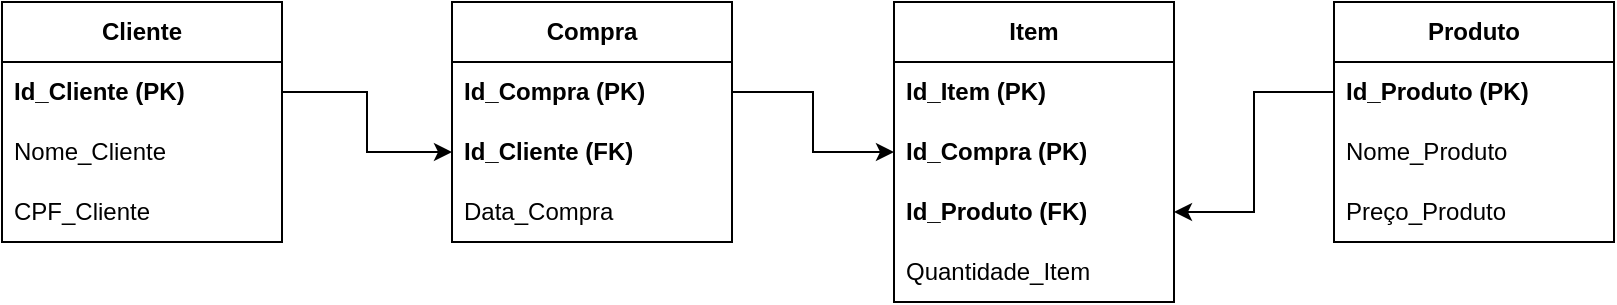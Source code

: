 <mxfile version="21.1.5" type="github">
  <diagram name="Página-1" id="sFvIP3z0Frmv5NCKQA0O">
    <mxGraphModel dx="940" dy="588" grid="0" gridSize="10" guides="1" tooltips="1" connect="1" arrows="1" fold="1" page="1" pageScale="1" pageWidth="1169" pageHeight="827" math="0" shadow="0">
      <root>
        <mxCell id="0" />
        <mxCell id="1" parent="0" />
        <mxCell id="uYYf-BRPW82CB3ZuwFM4-1" value="&lt;b&gt;Cliente&lt;/b&gt;" style="swimlane;fontStyle=0;childLayout=stackLayout;horizontal=1;startSize=30;horizontalStack=0;resizeParent=1;resizeParentMax=0;resizeLast=0;collapsible=1;marginBottom=0;whiteSpace=wrap;html=1;" vertex="1" parent="1">
          <mxGeometry x="107" y="200" width="140" height="120" as="geometry" />
        </mxCell>
        <mxCell id="uYYf-BRPW82CB3ZuwFM4-2" value="&lt;b&gt;Id_Cliente (PK)&lt;/b&gt;" style="text;strokeColor=none;fillColor=none;align=left;verticalAlign=middle;spacingLeft=4;spacingRight=4;overflow=hidden;points=[[0,0.5],[1,0.5]];portConstraint=eastwest;rotatable=0;whiteSpace=wrap;html=1;" vertex="1" parent="uYYf-BRPW82CB3ZuwFM4-1">
          <mxGeometry y="30" width="140" height="30" as="geometry" />
        </mxCell>
        <mxCell id="uYYf-BRPW82CB3ZuwFM4-3" value="Nome_Cliente" style="text;strokeColor=none;fillColor=none;align=left;verticalAlign=middle;spacingLeft=4;spacingRight=4;overflow=hidden;points=[[0,0.5],[1,0.5]];portConstraint=eastwest;rotatable=0;whiteSpace=wrap;html=1;" vertex="1" parent="uYYf-BRPW82CB3ZuwFM4-1">
          <mxGeometry y="60" width="140" height="30" as="geometry" />
        </mxCell>
        <mxCell id="uYYf-BRPW82CB3ZuwFM4-4" value="CPF_Cliente" style="text;strokeColor=none;fillColor=none;align=left;verticalAlign=middle;spacingLeft=4;spacingRight=4;overflow=hidden;points=[[0,0.5],[1,0.5]];portConstraint=eastwest;rotatable=0;whiteSpace=wrap;html=1;" vertex="1" parent="uYYf-BRPW82CB3ZuwFM4-1">
          <mxGeometry y="90" width="140" height="30" as="geometry" />
        </mxCell>
        <mxCell id="uYYf-BRPW82CB3ZuwFM4-5" value="&lt;b&gt;Compra&lt;/b&gt;" style="swimlane;fontStyle=0;childLayout=stackLayout;horizontal=1;startSize=30;horizontalStack=0;resizeParent=1;resizeParentMax=0;resizeLast=0;collapsible=1;marginBottom=0;whiteSpace=wrap;html=1;" vertex="1" parent="1">
          <mxGeometry x="332" y="200" width="140" height="120" as="geometry" />
        </mxCell>
        <mxCell id="uYYf-BRPW82CB3ZuwFM4-6" value="&lt;b&gt;Id_Compra (PK)&lt;/b&gt;" style="text;strokeColor=none;fillColor=none;align=left;verticalAlign=middle;spacingLeft=4;spacingRight=4;overflow=hidden;points=[[0,0.5],[1,0.5]];portConstraint=eastwest;rotatable=0;whiteSpace=wrap;html=1;" vertex="1" parent="uYYf-BRPW82CB3ZuwFM4-5">
          <mxGeometry y="30" width="140" height="30" as="geometry" />
        </mxCell>
        <mxCell id="uYYf-BRPW82CB3ZuwFM4-7" value="&lt;b&gt;Id_Cliente (FK)&lt;/b&gt;" style="text;strokeColor=none;fillColor=none;align=left;verticalAlign=middle;spacingLeft=4;spacingRight=4;overflow=hidden;points=[[0,0.5],[1,0.5]];portConstraint=eastwest;rotatable=0;whiteSpace=wrap;html=1;" vertex="1" parent="uYYf-BRPW82CB3ZuwFM4-5">
          <mxGeometry y="60" width="140" height="30" as="geometry" />
        </mxCell>
        <mxCell id="uYYf-BRPW82CB3ZuwFM4-8" value="Data_Compra" style="text;strokeColor=none;fillColor=none;align=left;verticalAlign=middle;spacingLeft=4;spacingRight=4;overflow=hidden;points=[[0,0.5],[1,0.5]];portConstraint=eastwest;rotatable=0;whiteSpace=wrap;html=1;" vertex="1" parent="uYYf-BRPW82CB3ZuwFM4-5">
          <mxGeometry y="90" width="140" height="30" as="geometry" />
        </mxCell>
        <mxCell id="uYYf-BRPW82CB3ZuwFM4-9" value="&lt;b&gt;Produto&lt;/b&gt;" style="swimlane;fontStyle=0;childLayout=stackLayout;horizontal=1;startSize=30;horizontalStack=0;resizeParent=1;resizeParentMax=0;resizeLast=0;collapsible=1;marginBottom=0;whiteSpace=wrap;html=1;" vertex="1" parent="1">
          <mxGeometry x="773" y="200" width="140" height="120" as="geometry" />
        </mxCell>
        <mxCell id="uYYf-BRPW82CB3ZuwFM4-10" value="&lt;b&gt;Id_Produto (PK)&lt;/b&gt;" style="text;strokeColor=none;fillColor=none;align=left;verticalAlign=middle;spacingLeft=4;spacingRight=4;overflow=hidden;points=[[0,0.5],[1,0.5]];portConstraint=eastwest;rotatable=0;whiteSpace=wrap;html=1;" vertex="1" parent="uYYf-BRPW82CB3ZuwFM4-9">
          <mxGeometry y="30" width="140" height="30" as="geometry" />
        </mxCell>
        <mxCell id="uYYf-BRPW82CB3ZuwFM4-11" value="Nome_Produto" style="text;strokeColor=none;fillColor=none;align=left;verticalAlign=middle;spacingLeft=4;spacingRight=4;overflow=hidden;points=[[0,0.5],[1,0.5]];portConstraint=eastwest;rotatable=0;whiteSpace=wrap;html=1;" vertex="1" parent="uYYf-BRPW82CB3ZuwFM4-9">
          <mxGeometry y="60" width="140" height="30" as="geometry" />
        </mxCell>
        <mxCell id="uYYf-BRPW82CB3ZuwFM4-12" value="Preço_Produto" style="text;strokeColor=none;fillColor=none;align=left;verticalAlign=middle;spacingLeft=4;spacingRight=4;overflow=hidden;points=[[0,0.5],[1,0.5]];portConstraint=eastwest;rotatable=0;whiteSpace=wrap;html=1;" vertex="1" parent="uYYf-BRPW82CB3ZuwFM4-9">
          <mxGeometry y="90" width="140" height="30" as="geometry" />
        </mxCell>
        <mxCell id="uYYf-BRPW82CB3ZuwFM4-14" value="&lt;b&gt;Item&lt;/b&gt;" style="swimlane;fontStyle=0;childLayout=stackLayout;horizontal=1;startSize=30;horizontalStack=0;resizeParent=1;resizeParentMax=0;resizeLast=0;collapsible=1;marginBottom=0;whiteSpace=wrap;html=1;" vertex="1" parent="1">
          <mxGeometry x="553" y="200" width="140" height="150" as="geometry" />
        </mxCell>
        <mxCell id="uYYf-BRPW82CB3ZuwFM4-15" value="&lt;b&gt;Id_Item (PK)&lt;/b&gt;" style="text;strokeColor=none;fillColor=none;align=left;verticalAlign=middle;spacingLeft=4;spacingRight=4;overflow=hidden;points=[[0,0.5],[1,0.5]];portConstraint=eastwest;rotatable=0;whiteSpace=wrap;html=1;" vertex="1" parent="uYYf-BRPW82CB3ZuwFM4-14">
          <mxGeometry y="30" width="140" height="30" as="geometry" />
        </mxCell>
        <mxCell id="uYYf-BRPW82CB3ZuwFM4-18" value="&lt;b&gt;Id_Compra (PK)&lt;/b&gt;" style="text;strokeColor=none;fillColor=none;align=left;verticalAlign=middle;spacingLeft=4;spacingRight=4;overflow=hidden;points=[[0,0.5],[1,0.5]];portConstraint=eastwest;rotatable=0;whiteSpace=wrap;html=1;" vertex="1" parent="uYYf-BRPW82CB3ZuwFM4-14">
          <mxGeometry y="60" width="140" height="30" as="geometry" />
        </mxCell>
        <mxCell id="uYYf-BRPW82CB3ZuwFM4-16" value="&lt;b&gt;Id_Produto (FK)&lt;/b&gt;" style="text;strokeColor=none;fillColor=none;align=left;verticalAlign=middle;spacingLeft=4;spacingRight=4;overflow=hidden;points=[[0,0.5],[1,0.5]];portConstraint=eastwest;rotatable=0;whiteSpace=wrap;html=1;" vertex="1" parent="uYYf-BRPW82CB3ZuwFM4-14">
          <mxGeometry y="90" width="140" height="30" as="geometry" />
        </mxCell>
        <mxCell id="uYYf-BRPW82CB3ZuwFM4-17" value="Quantidade_Item" style="text;strokeColor=none;fillColor=none;align=left;verticalAlign=middle;spacingLeft=4;spacingRight=4;overflow=hidden;points=[[0,0.5],[1,0.5]];portConstraint=eastwest;rotatable=0;whiteSpace=wrap;html=1;" vertex="1" parent="uYYf-BRPW82CB3ZuwFM4-14">
          <mxGeometry y="120" width="140" height="30" as="geometry" />
        </mxCell>
        <mxCell id="uYYf-BRPW82CB3ZuwFM4-19" style="edgeStyle=orthogonalEdgeStyle;rounded=0;orthogonalLoop=1;jettySize=auto;html=1;exitX=1;exitY=0.5;exitDx=0;exitDy=0;entryX=0;entryY=0.5;entryDx=0;entryDy=0;" edge="1" parent="1" source="uYYf-BRPW82CB3ZuwFM4-2" target="uYYf-BRPW82CB3ZuwFM4-7">
          <mxGeometry relative="1" as="geometry" />
        </mxCell>
        <mxCell id="uYYf-BRPW82CB3ZuwFM4-20" style="edgeStyle=orthogonalEdgeStyle;rounded=0;orthogonalLoop=1;jettySize=auto;html=1;exitX=0;exitY=0.5;exitDx=0;exitDy=0;" edge="1" parent="1" source="uYYf-BRPW82CB3ZuwFM4-10" target="uYYf-BRPW82CB3ZuwFM4-16">
          <mxGeometry relative="1" as="geometry" />
        </mxCell>
        <mxCell id="uYYf-BRPW82CB3ZuwFM4-21" style="edgeStyle=orthogonalEdgeStyle;rounded=0;orthogonalLoop=1;jettySize=auto;html=1;exitX=1;exitY=0.5;exitDx=0;exitDy=0;" edge="1" parent="1" source="uYYf-BRPW82CB3ZuwFM4-6" target="uYYf-BRPW82CB3ZuwFM4-18">
          <mxGeometry relative="1" as="geometry" />
        </mxCell>
      </root>
    </mxGraphModel>
  </diagram>
</mxfile>
